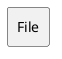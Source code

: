 {
  "sha1": "4nuje85e1qaole7ycv2wvtfl5izcmc8",
  "insertion": {
    "when": "2024-05-30T20:48:20.522Z",
    "url": "http://forum.plantuml.net/7286/empty-title-results-in-java-lang-illegalargumentexception",
    "user": "plantuml@gmail.com"
  }
}
@startuml
title

end title
rectangle "File" as file
@enduml
